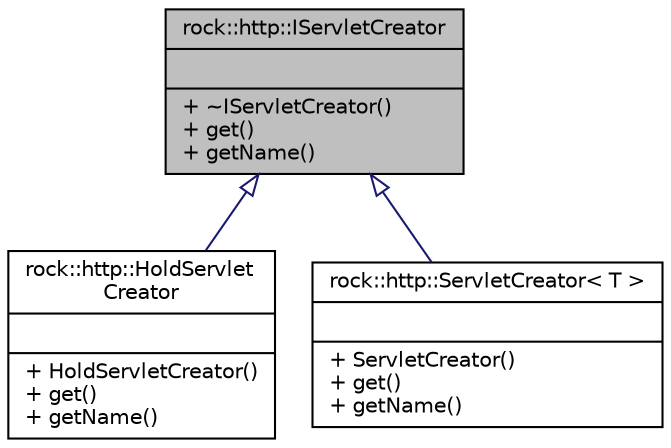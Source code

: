 digraph "rock::http::IServletCreator"
{
 // LATEX_PDF_SIZE
  edge [fontname="Helvetica",fontsize="10",labelfontname="Helvetica",labelfontsize="10"];
  node [fontname="Helvetica",fontsize="10",shape=record];
  Node1 [label="{rock::http::IServletCreator\n||+ ~IServletCreator()\l+ get()\l+ getName()\l}",height=0.2,width=0.4,color="black", fillcolor="grey75", style="filled", fontcolor="black",tooltip=" "];
  Node1 -> Node2 [dir="back",color="midnightblue",fontsize="10",style="solid",arrowtail="onormal",fontname="Helvetica"];
  Node2 [label="{rock::http::HoldServlet\lCreator\n||+ HoldServletCreator()\l+ get()\l+ getName()\l}",height=0.2,width=0.4,color="black", fillcolor="white", style="filled",URL="$classrock_1_1http_1_1HoldServletCreator.html",tooltip=" "];
  Node1 -> Node3 [dir="back",color="midnightblue",fontsize="10",style="solid",arrowtail="onormal",fontname="Helvetica"];
  Node3 [label="{rock::http::ServletCreator\< T \>\n||+ ServletCreator()\l+ get()\l+ getName()\l}",height=0.2,width=0.4,color="black", fillcolor="white", style="filled",URL="$classrock_1_1http_1_1ServletCreator.html",tooltip=" "];
}
